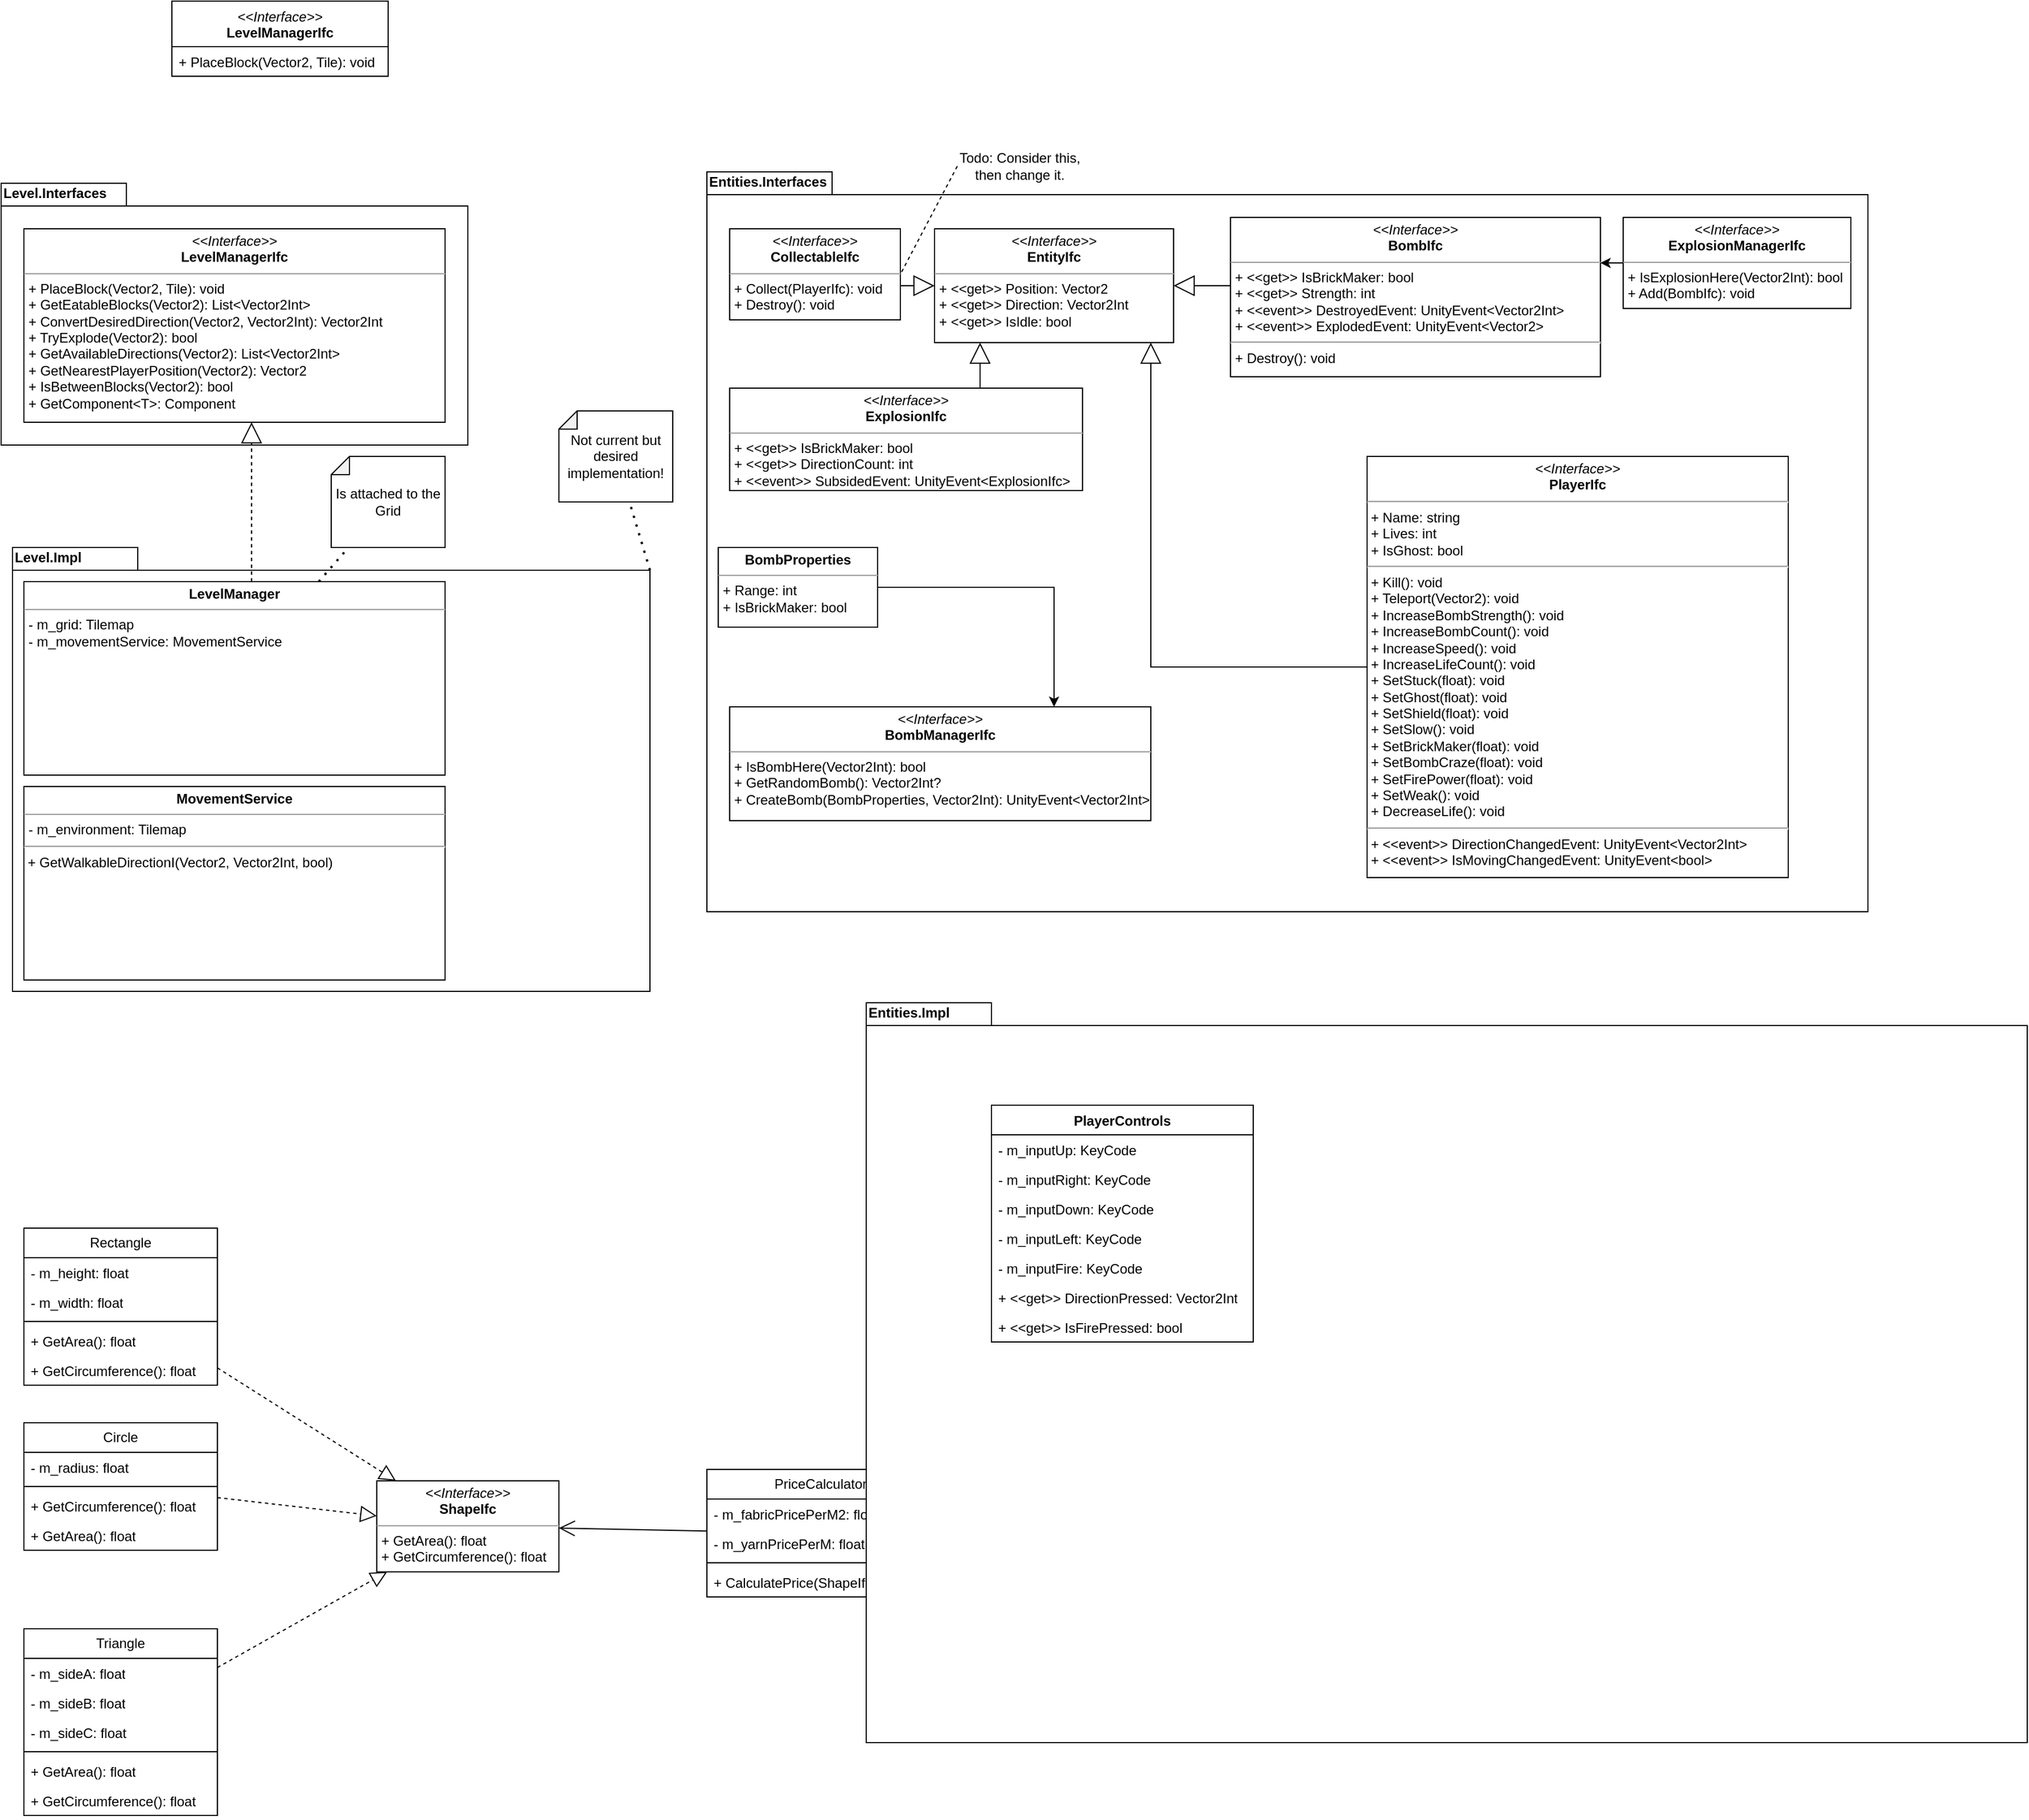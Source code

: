 <mxfile version="21.1.2" type="device">
  <diagram id="C5RBs43oDa-KdzZeNtuy" name="Page-1">
    <mxGraphModel dx="476" dy="1765" grid="1" gridSize="10" guides="1" tooltips="1" connect="1" arrows="1" fold="1" page="1" pageScale="1" pageWidth="827" pageHeight="1169" math="0" shadow="0">
      <root>
        <mxCell id="WIyWlLk6GJQsqaUBKTNV-0" />
        <mxCell id="WIyWlLk6GJQsqaUBKTNV-1" parent="WIyWlLk6GJQsqaUBKTNV-0" />
        <mxCell id="cA1Y9BzxEVQarNtxdHow-2" value="Level.Interfaces" style="shape=folder;fontStyle=1;spacingTop=-5;tabWidth=110;tabHeight=20;tabPosition=left;html=1;whiteSpace=wrap;verticalAlign=top;align=left;" parent="WIyWlLk6GJQsqaUBKTNV-1" vertex="1">
          <mxGeometry x="40" y="80" width="410" height="230" as="geometry" />
        </mxCell>
        <mxCell id="cA1Y9BzxEVQarNtxdHow-0" value="&lt;p style=&quot;margin:0px;margin-top:4px;text-align:center;&quot;&gt;&lt;i&gt;&amp;lt;&amp;lt;Interface&amp;gt;&amp;gt;&lt;/i&gt;&lt;br&gt;&lt;b&gt;LevelManagerIfc&lt;/b&gt;&lt;/p&gt;&lt;hr size=&quot;1&quot;&gt;&lt;p style=&quot;margin:0px;margin-left:4px;&quot;&gt;+ PlaceBlock(Vector2, Tile): void&lt;br&gt;+ GetEatableBlocks(Vector2): List&amp;lt;Vector2Int&amp;gt;&lt;/p&gt;&lt;p style=&quot;margin:0px;margin-left:4px;&quot;&gt;+ ConvertDesiredDirection(Vector2, Vector2Int): Vector2Int&lt;/p&gt;&lt;p style=&quot;margin:0px;margin-left:4px;&quot;&gt;+ TryExplode(Vector2): bool&lt;/p&gt;&lt;p style=&quot;margin:0px;margin-left:4px;&quot;&gt;+ GetAvailableDirections(Vector2): List&amp;lt;Vector2Int&amp;gt;&lt;/p&gt;&lt;p style=&quot;margin:0px;margin-left:4px;&quot;&gt;+&amp;nbsp;GetNearestPlayerPosition(Vector2): Vector2&lt;/p&gt;&lt;p style=&quot;margin:0px;margin-left:4px;&quot;&gt;+ IsBetweenBlocks(Vector2): bool&lt;/p&gt;&lt;p style=&quot;margin:0px;margin-left:4px;&quot;&gt;+ GetComponent&amp;lt;T&amp;gt;: Component&lt;/p&gt;" style="verticalAlign=top;align=left;overflow=fill;fontSize=12;fontFamily=Helvetica;html=1;whiteSpace=wrap;" parent="WIyWlLk6GJQsqaUBKTNV-1" vertex="1">
          <mxGeometry x="60" y="120" width="370" height="170" as="geometry" />
        </mxCell>
        <mxCell id="5lSnVlZQh-glfZSMvHcx-0" value="Entities.Interfaces" style="shape=folder;fontStyle=1;spacingTop=-5;tabWidth=110;tabHeight=20;tabPosition=left;html=1;whiteSpace=wrap;verticalAlign=top;align=left;" parent="WIyWlLk6GJQsqaUBKTNV-1" vertex="1">
          <mxGeometry x="660" y="70" width="1020" height="650" as="geometry" />
        </mxCell>
        <mxCell id="5lSnVlZQh-glfZSMvHcx-1" value="&lt;p style=&quot;margin:0px;margin-top:4px;text-align:center;&quot;&gt;&lt;i&gt;&amp;lt;&amp;lt;Interface&amp;gt;&amp;gt;&lt;/i&gt;&lt;br&gt;&lt;b&gt;EntityIfc&lt;/b&gt;&lt;/p&gt;&lt;hr size=&quot;1&quot;&gt;&lt;p style=&quot;margin:0px;margin-left:4px;&quot;&gt;+ &amp;lt;&amp;lt;get&amp;gt;&amp;gt; Position: Vector2&lt;/p&gt;&lt;p style=&quot;margin:0px;margin-left:4px;&quot;&gt;+ &amp;lt;&amp;lt;get&amp;gt;&amp;gt; Direction: Vector2Int&lt;/p&gt;&lt;p style=&quot;margin:0px;margin-left:4px;&quot;&gt;+ &amp;lt;&amp;lt;get&amp;gt;&amp;gt; IsIdle: bool&lt;/p&gt;" style="verticalAlign=top;align=left;overflow=fill;fontSize=12;fontFamily=Helvetica;html=1;whiteSpace=wrap;" parent="WIyWlLk6GJQsqaUBKTNV-1" vertex="1">
          <mxGeometry x="860" y="120" width="210" height="100" as="geometry" />
        </mxCell>
        <mxCell id="5lSnVlZQh-glfZSMvHcx-14" style="edgeStyle=orthogonalEdgeStyle;rounded=0;orthogonalLoop=1;jettySize=auto;html=1;endArrow=block;endFill=0;endSize=16;" parent="WIyWlLk6GJQsqaUBKTNV-1" source="5lSnVlZQh-glfZSMvHcx-2" target="5lSnVlZQh-glfZSMvHcx-1" edge="1">
          <mxGeometry relative="1" as="geometry">
            <Array as="points">
              <mxPoint x="1090" y="170" />
              <mxPoint x="1090" y="170" />
            </Array>
          </mxGeometry>
        </mxCell>
        <mxCell id="5lSnVlZQh-glfZSMvHcx-2" value="&lt;p style=&quot;margin:0px;margin-top:4px;text-align:center;&quot;&gt;&lt;i&gt;&amp;lt;&amp;lt;Interface&amp;gt;&amp;gt;&lt;/i&gt;&lt;br&gt;&lt;b&gt;BombIfc&lt;/b&gt;&lt;/p&gt;&lt;hr size=&quot;1&quot;&gt;&lt;p style=&quot;margin:0px;margin-left:4px;&quot;&gt;+ &amp;lt;&amp;lt;get&amp;gt;&amp;gt; IsBrickMaker: bool&lt;/p&gt;&lt;p style=&quot;margin:0px;margin-left:4px;&quot;&gt;+ &amp;lt;&amp;lt;get&amp;gt;&amp;gt; Strength: int&lt;/p&gt;&lt;p style=&quot;margin:0px;margin-left:4px;&quot;&gt;+ &amp;lt;&amp;lt;event&amp;gt;&amp;gt; DestroyedEvent: UnityEvent&amp;lt;Vector2Int&amp;gt;&lt;/p&gt;&lt;p style=&quot;margin:0px;margin-left:4px;&quot;&gt;+ &amp;lt;&amp;lt;event&amp;gt;&amp;gt; ExplodedEvent: UnityEvent&amp;lt;Vector2&amp;gt;&lt;/p&gt;&lt;hr&gt;&lt;p style=&quot;margin:0px;margin-left:4px;&quot;&gt;+ Destroy(): void&lt;/p&gt;" style="verticalAlign=top;align=left;overflow=fill;fontSize=12;fontFamily=Helvetica;html=1;whiteSpace=wrap;" parent="WIyWlLk6GJQsqaUBKTNV-1" vertex="1">
          <mxGeometry x="1120" y="110" width="325" height="140" as="geometry" />
        </mxCell>
        <mxCell id="5lSnVlZQh-glfZSMvHcx-5" value="&lt;p style=&quot;margin:0px;margin-top:4px;text-align:center;&quot;&gt;&lt;i&gt;&amp;lt;&amp;lt;Interface&amp;gt;&amp;gt;&lt;/i&gt;&lt;br&gt;&lt;b&gt;BombManagerIfc&lt;/b&gt;&lt;/p&gt;&lt;hr size=&quot;1&quot;&gt;&lt;p style=&quot;margin:0px;margin-left:4px;&quot;&gt;+ IsBombHere(Vector2Int): bool&lt;br&gt;&lt;/p&gt;&lt;p style=&quot;margin:0px;margin-left:4px;&quot;&gt;+ GetRandomBomb(): Vector2Int?&lt;/p&gt;&lt;p style=&quot;margin:0px;margin-left:4px;&quot;&gt;+ CreateBomb(BombProperties, Vector2Int): UnityEvent&amp;lt;Vector2Int&amp;gt;&lt;/p&gt;" style="verticalAlign=top;align=left;overflow=fill;fontSize=12;fontFamily=Helvetica;html=1;whiteSpace=wrap;" parent="WIyWlLk6GJQsqaUBKTNV-1" vertex="1">
          <mxGeometry x="680" y="540" width="370" height="100" as="geometry" />
        </mxCell>
        <mxCell id="5lSnVlZQh-glfZSMvHcx-7" style="edgeStyle=orthogonalEdgeStyle;rounded=0;orthogonalLoop=1;jettySize=auto;html=1;" parent="WIyWlLk6GJQsqaUBKTNV-1" source="5lSnVlZQh-glfZSMvHcx-6" target="5lSnVlZQh-glfZSMvHcx-5" edge="1">
          <mxGeometry relative="1" as="geometry">
            <Array as="points">
              <mxPoint x="965" y="490" />
              <mxPoint x="965" y="490" />
            </Array>
          </mxGeometry>
        </mxCell>
        <mxCell id="5lSnVlZQh-glfZSMvHcx-6" value="&lt;p style=&quot;margin:0px;margin-top:4px;text-align:center;&quot;&gt;&lt;b&gt;BombProperties&lt;/b&gt;&lt;/p&gt;&lt;hr size=&quot;1&quot;&gt;&lt;p style=&quot;margin:0px;margin-left:4px;&quot;&gt;+ Range: int&lt;br&gt;&lt;/p&gt;&lt;p style=&quot;margin:0px;margin-left:4px;&quot;&gt;+ IsBrickMaker: bool&lt;/p&gt;" style="verticalAlign=top;align=left;overflow=fill;fontSize=12;fontFamily=Helvetica;html=1;whiteSpace=wrap;" parent="WIyWlLk6GJQsqaUBKTNV-1" vertex="1">
          <mxGeometry x="670" y="400" width="140" height="70" as="geometry" />
        </mxCell>
        <mxCell id="5lSnVlZQh-glfZSMvHcx-9" style="edgeStyle=orthogonalEdgeStyle;rounded=0;orthogonalLoop=1;jettySize=auto;html=1;endArrow=block;endFill=0;endSize=16;" parent="WIyWlLk6GJQsqaUBKTNV-1" source="5lSnVlZQh-glfZSMvHcx-8" target="5lSnVlZQh-glfZSMvHcx-1" edge="1">
          <mxGeometry relative="1" as="geometry">
            <Array as="points">
              <mxPoint x="840" y="170" />
              <mxPoint x="840" y="170" />
            </Array>
          </mxGeometry>
        </mxCell>
        <mxCell id="5lSnVlZQh-glfZSMvHcx-8" value="&lt;p style=&quot;margin:0px;margin-top:4px;text-align:center;&quot;&gt;&lt;i&gt;&amp;lt;&amp;lt;Interface&amp;gt;&amp;gt;&lt;/i&gt;&lt;br&gt;&lt;b&gt;CollectableIfc&lt;/b&gt;&lt;/p&gt;&lt;hr size=&quot;1&quot;&gt;&lt;p style=&quot;margin:0px;margin-left:4px;&quot;&gt;+ Collect(PlayerIfc): void&lt;/p&gt;&lt;p style=&quot;margin:0px;margin-left:4px;&quot;&gt;&lt;span style=&quot;background-color: initial;&quot;&gt;+ Destroy(): void&lt;/span&gt;&lt;/p&gt;" style="verticalAlign=top;align=left;overflow=fill;fontSize=12;fontFamily=Helvetica;html=1;whiteSpace=wrap;" parent="WIyWlLk6GJQsqaUBKTNV-1" vertex="1">
          <mxGeometry x="680" y="120" width="150" height="80" as="geometry" />
        </mxCell>
        <mxCell id="5lSnVlZQh-glfZSMvHcx-11" style="rounded=0;orthogonalLoop=1;jettySize=auto;html=1;exitX=0;exitY=0.5;exitDx=0;exitDy=0;dashed=1;endArrow=none;endFill=0;entryX=1;entryY=0.5;entryDx=0;entryDy=0;" parent="WIyWlLk6GJQsqaUBKTNV-1" source="5lSnVlZQh-glfZSMvHcx-10" target="5lSnVlZQh-glfZSMvHcx-8" edge="1">
          <mxGeometry relative="1" as="geometry">
            <mxPoint x="920" y="255" as="targetPoint" />
          </mxGeometry>
        </mxCell>
        <mxCell id="5lSnVlZQh-glfZSMvHcx-10" value="Todo: Consider this, then change it." style="text;html=1;strokeColor=none;fillColor=none;align=center;verticalAlign=middle;whiteSpace=wrap;rounded=0;" parent="WIyWlLk6GJQsqaUBKTNV-1" vertex="1">
          <mxGeometry x="880" y="50" width="110" height="30" as="geometry" />
        </mxCell>
        <mxCell id="5lSnVlZQh-glfZSMvHcx-13" style="edgeStyle=orthogonalEdgeStyle;rounded=0;orthogonalLoop=1;jettySize=auto;html=1;endArrow=block;endFill=0;jumpSize=16;endSize=16;" parent="WIyWlLk6GJQsqaUBKTNV-1" source="5lSnVlZQh-glfZSMvHcx-12" target="5lSnVlZQh-glfZSMvHcx-1" edge="1">
          <mxGeometry relative="1" as="geometry">
            <Array as="points">
              <mxPoint x="900" y="240" />
              <mxPoint x="900" y="240" />
            </Array>
          </mxGeometry>
        </mxCell>
        <mxCell id="5lSnVlZQh-glfZSMvHcx-12" value="&lt;p style=&quot;margin:0px;margin-top:4px;text-align:center;&quot;&gt;&lt;i&gt;&amp;lt;&amp;lt;Interface&amp;gt;&amp;gt;&lt;/i&gt;&lt;br&gt;&lt;b&gt;ExplosionIfc&lt;/b&gt;&lt;/p&gt;&lt;hr size=&quot;1&quot;&gt;&lt;p style=&quot;margin:0px;margin-left:4px;&quot;&gt;+ &amp;lt;&amp;lt;get&amp;gt;&amp;gt; IsBrickMaker: bool&lt;/p&gt;&lt;p style=&quot;margin:0px;margin-left:4px;&quot;&gt;&lt;span style=&quot;background-color: initial;&quot;&gt;+ &amp;lt;&amp;lt;get&amp;gt;&amp;gt; DirectionCount: int&lt;/span&gt;&lt;/p&gt;&lt;p style=&quot;margin:0px;margin-left:4px;&quot;&gt;&lt;span style=&quot;background-color: initial;&quot;&gt;+ &amp;lt;&amp;lt;event&amp;gt;&amp;gt; SubsidedEvent: UnityEvent&amp;lt;ExplosionIfc&amp;gt;&lt;/span&gt;&lt;/p&gt;" style="verticalAlign=top;align=left;overflow=fill;fontSize=12;fontFamily=Helvetica;html=1;whiteSpace=wrap;" parent="WIyWlLk6GJQsqaUBKTNV-1" vertex="1">
          <mxGeometry x="680" y="260" width="310" height="90" as="geometry" />
        </mxCell>
        <mxCell id="5lSnVlZQh-glfZSMvHcx-16" style="edgeStyle=orthogonalEdgeStyle;rounded=0;orthogonalLoop=1;jettySize=auto;html=1;" parent="WIyWlLk6GJQsqaUBKTNV-1" source="5lSnVlZQh-glfZSMvHcx-15" target="5lSnVlZQh-glfZSMvHcx-2" edge="1">
          <mxGeometry relative="1" as="geometry">
            <Array as="points">
              <mxPoint x="1430" y="150" />
              <mxPoint x="1430" y="150" />
            </Array>
          </mxGeometry>
        </mxCell>
        <mxCell id="5lSnVlZQh-glfZSMvHcx-15" value="&lt;p style=&quot;margin:0px;margin-top:4px;text-align:center;&quot;&gt;&lt;i&gt;&amp;lt;&amp;lt;Interface&amp;gt;&amp;gt;&lt;/i&gt;&lt;br&gt;&lt;b&gt;ExplosionManagerIfc&lt;/b&gt;&lt;/p&gt;&lt;hr size=&quot;1&quot;&gt;&lt;p style=&quot;margin:0px;margin-left:4px;&quot;&gt;+ IsExplosionHere(Vector2Int): bool&lt;br&gt;&lt;/p&gt;&lt;p style=&quot;margin:0px;margin-left:4px;&quot;&gt;+ Add(BombIfc): void&lt;/p&gt;" style="verticalAlign=top;align=left;overflow=fill;fontSize=12;fontFamily=Helvetica;html=1;whiteSpace=wrap;" parent="WIyWlLk6GJQsqaUBKTNV-1" vertex="1">
          <mxGeometry x="1465" y="110" width="200" height="80" as="geometry" />
        </mxCell>
        <mxCell id="5lSnVlZQh-glfZSMvHcx-21" style="edgeStyle=orthogonalEdgeStyle;rounded=0;orthogonalLoop=1;jettySize=auto;html=1;endArrow=block;endFill=0;endSize=16;" parent="WIyWlLk6GJQsqaUBKTNV-1" source="5lSnVlZQh-glfZSMvHcx-17" target="5lSnVlZQh-glfZSMvHcx-1" edge="1">
          <mxGeometry relative="1" as="geometry">
            <Array as="points">
              <mxPoint x="1050" y="505" />
            </Array>
          </mxGeometry>
        </mxCell>
        <mxCell id="5lSnVlZQh-glfZSMvHcx-17" value="&lt;p style=&quot;margin:0px;margin-top:4px;text-align:center;&quot;&gt;&lt;i&gt;&amp;lt;&amp;lt;Interface&amp;gt;&amp;gt;&lt;/i&gt;&lt;br&gt;&lt;b&gt;PlayerIfc&lt;/b&gt;&lt;/p&gt;&lt;hr&gt;&amp;nbsp;+ Name: string&lt;br&gt;&amp;nbsp;+ Lives: int&lt;br&gt;&amp;nbsp;+ IsGhost: bool&lt;br&gt;&lt;hr&gt;&amp;nbsp;+ Kill(): void&lt;br&gt;&amp;nbsp;+ Teleport(Vector2): void&lt;br&gt;&amp;nbsp;+ IncreaseBombStrength(): void&lt;br&gt;&amp;nbsp;+ IncreaseBombCount(): void&lt;br&gt;&amp;nbsp;+ IncreaseSpeed(): void&lt;br&gt;&amp;nbsp;+ IncreaseLifeCount(): void&lt;br&gt;&amp;nbsp;+ SetStuck(float): void&lt;br&gt;&amp;nbsp;+ SetGhost(float): void&lt;br&gt;&amp;nbsp;+ SetShield(float): void&lt;br&gt;&amp;nbsp;+ SetSlow(): void&lt;br&gt;&amp;nbsp;+ SetBrickMaker(float): void&lt;br&gt;&amp;nbsp;+ SetBombCraze(float): void&lt;br&gt;&amp;nbsp;+ SetFirePower(float): void&lt;br&gt;&amp;nbsp;+ SetWeak(): void&lt;br&gt;&amp;nbsp;+ DecreaseLife(): void&lt;br&gt;&lt;hr&gt;&amp;nbsp;+ &amp;lt;&amp;lt;event&amp;gt;&amp;gt; DirectionChangedEvent: UnityEvent&amp;lt;Vector2Int&amp;gt;&lt;br&gt;&amp;nbsp;+ &amp;lt;&amp;lt;event&amp;gt;&amp;gt; IsMovingChangedEvent: UnityEvent&amp;lt;bool&amp;gt;" style="verticalAlign=top;align=left;overflow=fill;fontSize=12;fontFamily=Helvetica;html=1;whiteSpace=wrap;" parent="WIyWlLk6GJQsqaUBKTNV-1" vertex="1">
          <mxGeometry x="1240" y="320" width="370" height="370" as="geometry" />
        </mxCell>
        <mxCell id="5lSnVlZQh-glfZSMvHcx-22" value="Level.Impl" style="shape=folder;fontStyle=1;spacingTop=-5;tabWidth=110;tabHeight=20;tabPosition=left;html=1;whiteSpace=wrap;verticalAlign=top;align=left;" parent="WIyWlLk6GJQsqaUBKTNV-1" vertex="1">
          <mxGeometry x="50" y="400" width="560" height="390" as="geometry" />
        </mxCell>
        <mxCell id="5lSnVlZQh-glfZSMvHcx-23" value="&lt;p style=&quot;margin:0px;margin-top:4px;text-align:center;&quot;&gt;&lt;b&gt;LevelManager&lt;/b&gt;&lt;/p&gt;&lt;hr size=&quot;1&quot;&gt;&lt;p style=&quot;margin:0px;margin-left:4px;&quot;&gt;- m_grid: Tilemap&lt;/p&gt;&lt;p style=&quot;margin:0px;margin-left:4px;&quot;&gt;- m_movementService: MovementService&lt;/p&gt;" style="verticalAlign=top;align=left;overflow=fill;fontSize=12;fontFamily=Helvetica;html=1;whiteSpace=wrap;" parent="WIyWlLk6GJQsqaUBKTNV-1" vertex="1">
          <mxGeometry x="60" y="430" width="370" height="170" as="geometry" />
        </mxCell>
        <mxCell id="5lSnVlZQh-glfZSMvHcx-25" value="Not current but desired implementation!" style="shape=note;whiteSpace=wrap;html=1;backgroundOutline=1;darkOpacity=0.05;size=16;direction=north;" parent="WIyWlLk6GJQsqaUBKTNV-1" vertex="1">
          <mxGeometry x="530" y="280" width="100" height="80" as="geometry" />
        </mxCell>
        <mxCell id="5lSnVlZQh-glfZSMvHcx-26" value="Is attached to the Grid" style="shape=note;whiteSpace=wrap;html=1;backgroundOutline=1;darkOpacity=0.05;size=16;direction=north;" parent="WIyWlLk6GJQsqaUBKTNV-1" vertex="1">
          <mxGeometry x="330" y="320" width="100" height="80" as="geometry" />
        </mxCell>
        <mxCell id="5lSnVlZQh-glfZSMvHcx-27" value="" style="endArrow=none;dashed=1;html=1;dashPattern=1 3;strokeWidth=2;rounded=0;" parent="WIyWlLk6GJQsqaUBKTNV-1" source="5lSnVlZQh-glfZSMvHcx-23" target="5lSnVlZQh-glfZSMvHcx-26" edge="1">
          <mxGeometry width="50" height="50" relative="1" as="geometry">
            <mxPoint x="200" y="400" as="sourcePoint" />
            <mxPoint x="250" y="350" as="targetPoint" />
          </mxGeometry>
        </mxCell>
        <mxCell id="5lSnVlZQh-glfZSMvHcx-28" value="" style="endArrow=none;dashed=1;html=1;dashPattern=1 3;strokeWidth=2;rounded=0;exitX=0;exitY=0;exitDx=560;exitDy=20;exitPerimeter=0;" parent="WIyWlLk6GJQsqaUBKTNV-1" source="5lSnVlZQh-glfZSMvHcx-22" target="5lSnVlZQh-glfZSMvHcx-25" edge="1">
          <mxGeometry width="50" height="50" relative="1" as="geometry">
            <mxPoint x="240" y="420" as="sourcePoint" />
            <mxPoint x="290" y="370" as="targetPoint" />
          </mxGeometry>
        </mxCell>
        <mxCell id="5lSnVlZQh-glfZSMvHcx-29" value="&lt;p style=&quot;margin:0px;margin-top:4px;text-align:center;&quot;&gt;&lt;b&gt;MovementService&lt;/b&gt;&lt;/p&gt;&lt;hr size=&quot;1&quot;&gt;&lt;p style=&quot;margin:0px;margin-left:4px;&quot;&gt;- m_environment: Tilemap&lt;/p&gt;&lt;hr&gt;&amp;nbsp;+ GetWalkableDirectionI(Vector2, Vector2Int, bool)" style="verticalAlign=top;align=left;overflow=fill;fontSize=12;fontFamily=Helvetica;html=1;whiteSpace=wrap;" parent="WIyWlLk6GJQsqaUBKTNV-1" vertex="1">
          <mxGeometry x="60" y="610" width="370" height="170" as="geometry" />
        </mxCell>
        <mxCell id="5lSnVlZQh-glfZSMvHcx-30" style="edgeStyle=orthogonalEdgeStyle;rounded=0;orthogonalLoop=1;jettySize=auto;html=1;endArrow=block;endFill=0;jumpSize=16;endSize=16;dashed=1;" parent="WIyWlLk6GJQsqaUBKTNV-1" source="5lSnVlZQh-glfZSMvHcx-23" target="cA1Y9BzxEVQarNtxdHow-0" edge="1">
          <mxGeometry relative="1" as="geometry">
            <mxPoint x="910" y="270" as="sourcePoint" />
            <mxPoint x="910" y="230" as="targetPoint" />
            <Array as="points">
              <mxPoint x="260" y="370" />
              <mxPoint x="260" y="370" />
            </Array>
          </mxGeometry>
        </mxCell>
        <mxCell id="5lSnVlZQh-glfZSMvHcx-32" value="Rectangle" style="swimlane;fontStyle=0;childLayout=stackLayout;horizontal=1;startSize=26;fillColor=none;horizontalStack=0;resizeParent=1;resizeParentMax=0;resizeLast=0;collapsible=1;marginBottom=0;whiteSpace=wrap;html=1;" parent="WIyWlLk6GJQsqaUBKTNV-1" vertex="1">
          <mxGeometry x="60" y="998" width="170" height="138" as="geometry" />
        </mxCell>
        <mxCell id="5lSnVlZQh-glfZSMvHcx-33" value="- m_height: float" style="text;strokeColor=none;fillColor=none;align=left;verticalAlign=top;spacingLeft=4;spacingRight=4;overflow=hidden;rotatable=0;points=[[0,0.5],[1,0.5]];portConstraint=eastwest;whiteSpace=wrap;html=1;" parent="5lSnVlZQh-glfZSMvHcx-32" vertex="1">
          <mxGeometry y="26" width="170" height="26" as="geometry" />
        </mxCell>
        <mxCell id="5lSnVlZQh-glfZSMvHcx-34" value="- m_width: float" style="text;strokeColor=none;fillColor=none;align=left;verticalAlign=top;spacingLeft=4;spacingRight=4;overflow=hidden;rotatable=0;points=[[0,0.5],[1,0.5]];portConstraint=eastwest;whiteSpace=wrap;html=1;" parent="5lSnVlZQh-glfZSMvHcx-32" vertex="1">
          <mxGeometry y="52" width="170" height="26" as="geometry" />
        </mxCell>
        <mxCell id="5lSnVlZQh-glfZSMvHcx-54" value="" style="line;strokeWidth=1;fillColor=none;align=left;verticalAlign=middle;spacingTop=-1;spacingLeft=3;spacingRight=3;rotatable=0;labelPosition=right;points=[];portConstraint=eastwest;strokeColor=inherit;" parent="5lSnVlZQh-glfZSMvHcx-32" vertex="1">
          <mxGeometry y="78" width="170" height="8" as="geometry" />
        </mxCell>
        <mxCell id="5lSnVlZQh-glfZSMvHcx-35" value="+ GetArea(): float" style="text;strokeColor=none;fillColor=none;align=left;verticalAlign=top;spacingLeft=4;spacingRight=4;overflow=hidden;rotatable=0;points=[[0,0.5],[1,0.5]];portConstraint=eastwest;whiteSpace=wrap;html=1;" parent="5lSnVlZQh-glfZSMvHcx-32" vertex="1">
          <mxGeometry y="86" width="170" height="26" as="geometry" />
        </mxCell>
        <mxCell id="5lSnVlZQh-glfZSMvHcx-55" value="+ GetCircumference(): float" style="text;strokeColor=none;fillColor=none;align=left;verticalAlign=top;spacingLeft=4;spacingRight=4;overflow=hidden;rotatable=0;points=[[0,0.5],[1,0.5]];portConstraint=eastwest;whiteSpace=wrap;html=1;" parent="5lSnVlZQh-glfZSMvHcx-32" vertex="1">
          <mxGeometry y="112" width="170" height="26" as="geometry" />
        </mxCell>
        <mxCell id="5lSnVlZQh-glfZSMvHcx-36" value="Triangle" style="swimlane;fontStyle=0;childLayout=stackLayout;horizontal=1;startSize=26;fillColor=none;horizontalStack=0;resizeParent=1;resizeParentMax=0;resizeLast=0;collapsible=1;marginBottom=0;whiteSpace=wrap;html=1;" parent="WIyWlLk6GJQsqaUBKTNV-1" vertex="1">
          <mxGeometry x="60" y="1350" width="170" height="164" as="geometry" />
        </mxCell>
        <mxCell id="5lSnVlZQh-glfZSMvHcx-37" value="- m_sideA: float" style="text;strokeColor=none;fillColor=none;align=left;verticalAlign=top;spacingLeft=4;spacingRight=4;overflow=hidden;rotatable=0;points=[[0,0.5],[1,0.5]];portConstraint=eastwest;whiteSpace=wrap;html=1;" parent="5lSnVlZQh-glfZSMvHcx-36" vertex="1">
          <mxGeometry y="26" width="170" height="26" as="geometry" />
        </mxCell>
        <mxCell id="5lSnVlZQh-glfZSMvHcx-62" value="- m_sideB: float" style="text;strokeColor=none;fillColor=none;align=left;verticalAlign=top;spacingLeft=4;spacingRight=4;overflow=hidden;rotatable=0;points=[[0,0.5],[1,0.5]];portConstraint=eastwest;whiteSpace=wrap;html=1;" parent="5lSnVlZQh-glfZSMvHcx-36" vertex="1">
          <mxGeometry y="52" width="170" height="26" as="geometry" />
        </mxCell>
        <mxCell id="5lSnVlZQh-glfZSMvHcx-63" value="- m_sideC: float" style="text;strokeColor=none;fillColor=none;align=left;verticalAlign=top;spacingLeft=4;spacingRight=4;overflow=hidden;rotatable=0;points=[[0,0.5],[1,0.5]];portConstraint=eastwest;whiteSpace=wrap;html=1;" parent="5lSnVlZQh-glfZSMvHcx-36" vertex="1">
          <mxGeometry y="78" width="170" height="26" as="geometry" />
        </mxCell>
        <mxCell id="5lSnVlZQh-glfZSMvHcx-59" value="" style="line;strokeWidth=1;fillColor=none;align=left;verticalAlign=middle;spacingTop=-1;spacingLeft=3;spacingRight=3;rotatable=0;labelPosition=right;points=[];portConstraint=eastwest;strokeColor=inherit;" parent="5lSnVlZQh-glfZSMvHcx-36" vertex="1">
          <mxGeometry y="104" width="170" height="8" as="geometry" />
        </mxCell>
        <mxCell id="5lSnVlZQh-glfZSMvHcx-61" value="+ GetArea(): float" style="text;strokeColor=none;fillColor=none;align=left;verticalAlign=top;spacingLeft=4;spacingRight=4;overflow=hidden;rotatable=0;points=[[0,0.5],[1,0.5]];portConstraint=eastwest;whiteSpace=wrap;html=1;" parent="5lSnVlZQh-glfZSMvHcx-36" vertex="1">
          <mxGeometry y="112" width="170" height="26" as="geometry" />
        </mxCell>
        <mxCell id="5lSnVlZQh-glfZSMvHcx-60" value="+ GetCircumference(): float" style="text;strokeColor=none;fillColor=none;align=left;verticalAlign=top;spacingLeft=4;spacingRight=4;overflow=hidden;rotatable=0;points=[[0,0.5],[1,0.5]];portConstraint=eastwest;whiteSpace=wrap;html=1;" parent="5lSnVlZQh-glfZSMvHcx-36" vertex="1">
          <mxGeometry y="138" width="170" height="26" as="geometry" />
        </mxCell>
        <mxCell id="5lSnVlZQh-glfZSMvHcx-40" value="Circle" style="swimlane;fontStyle=0;childLayout=stackLayout;horizontal=1;startSize=26;fillColor=none;horizontalStack=0;resizeParent=1;resizeParentMax=0;resizeLast=0;collapsible=1;marginBottom=0;whiteSpace=wrap;html=1;" parent="WIyWlLk6GJQsqaUBKTNV-1" vertex="1">
          <mxGeometry x="60" y="1169" width="170" height="112" as="geometry" />
        </mxCell>
        <mxCell id="5lSnVlZQh-glfZSMvHcx-41" value="- m_radius: float" style="text;strokeColor=none;fillColor=none;align=left;verticalAlign=top;spacingLeft=4;spacingRight=4;overflow=hidden;rotatable=0;points=[[0,0.5],[1,0.5]];portConstraint=eastwest;whiteSpace=wrap;html=1;" parent="5lSnVlZQh-glfZSMvHcx-40" vertex="1">
          <mxGeometry y="26" width="170" height="26" as="geometry" />
        </mxCell>
        <mxCell id="5lSnVlZQh-glfZSMvHcx-58" value="" style="line;strokeWidth=1;fillColor=none;align=left;verticalAlign=middle;spacingTop=-1;spacingLeft=3;spacingRight=3;rotatable=0;labelPosition=right;points=[];portConstraint=eastwest;strokeColor=inherit;" parent="5lSnVlZQh-glfZSMvHcx-40" vertex="1">
          <mxGeometry y="52" width="170" height="8" as="geometry" />
        </mxCell>
        <mxCell id="5lSnVlZQh-glfZSMvHcx-57" value="+ GetCircumference(): float" style="text;strokeColor=none;fillColor=none;align=left;verticalAlign=top;spacingLeft=4;spacingRight=4;overflow=hidden;rotatable=0;points=[[0,0.5],[1,0.5]];portConstraint=eastwest;whiteSpace=wrap;html=1;" parent="5lSnVlZQh-glfZSMvHcx-40" vertex="1">
          <mxGeometry y="60" width="170" height="26" as="geometry" />
        </mxCell>
        <mxCell id="5lSnVlZQh-glfZSMvHcx-56" value="+ GetArea(): float" style="text;strokeColor=none;fillColor=none;align=left;verticalAlign=top;spacingLeft=4;spacingRight=4;overflow=hidden;rotatable=0;points=[[0,0.5],[1,0.5]];portConstraint=eastwest;whiteSpace=wrap;html=1;" parent="5lSnVlZQh-glfZSMvHcx-40" vertex="1">
          <mxGeometry y="86" width="170" height="26" as="geometry" />
        </mxCell>
        <mxCell id="5lSnVlZQh-glfZSMvHcx-44" value="PriceCalculator" style="swimlane;fontStyle=0;childLayout=stackLayout;horizontal=1;startSize=26;fillColor=none;horizontalStack=0;resizeParent=1;resizeParentMax=0;resizeLast=0;collapsible=1;marginBottom=0;whiteSpace=wrap;html=1;" parent="WIyWlLk6GJQsqaUBKTNV-1" vertex="1">
          <mxGeometry x="660" y="1210" width="200" height="112" as="geometry" />
        </mxCell>
        <mxCell id="5lSnVlZQh-glfZSMvHcx-45" value="- m_fabricPricePerM2: float" style="text;strokeColor=none;fillColor=none;align=left;verticalAlign=top;spacingLeft=4;spacingRight=4;overflow=hidden;rotatable=0;points=[[0,0.5],[1,0.5]];portConstraint=eastwest;whiteSpace=wrap;html=1;" parent="5lSnVlZQh-glfZSMvHcx-44" vertex="1">
          <mxGeometry y="26" width="200" height="26" as="geometry" />
        </mxCell>
        <mxCell id="5lSnVlZQh-glfZSMvHcx-46" value="- m_yarnPricePerM: float" style="text;strokeColor=none;fillColor=none;align=left;verticalAlign=top;spacingLeft=4;spacingRight=4;overflow=hidden;rotatable=0;points=[[0,0.5],[1,0.5]];portConstraint=eastwest;whiteSpace=wrap;html=1;" parent="5lSnVlZQh-glfZSMvHcx-44" vertex="1">
          <mxGeometry y="52" width="200" height="26" as="geometry" />
        </mxCell>
        <mxCell id="5lSnVlZQh-glfZSMvHcx-53" value="" style="line;strokeWidth=1;fillColor=none;align=left;verticalAlign=middle;spacingTop=-1;spacingLeft=3;spacingRight=3;rotatable=0;labelPosition=right;points=[];portConstraint=eastwest;strokeColor=inherit;" parent="5lSnVlZQh-glfZSMvHcx-44" vertex="1">
          <mxGeometry y="78" width="200" height="8" as="geometry" />
        </mxCell>
        <mxCell id="5lSnVlZQh-glfZSMvHcx-47" value="+ CalculatePrice(ShapeIfc): float" style="text;strokeColor=none;fillColor=none;align=left;verticalAlign=top;spacingLeft=4;spacingRight=4;overflow=hidden;rotatable=0;points=[[0,0.5],[1,0.5]];portConstraint=eastwest;whiteSpace=wrap;html=1;" parent="5lSnVlZQh-glfZSMvHcx-44" vertex="1">
          <mxGeometry y="86" width="200" height="26" as="geometry" />
        </mxCell>
        <mxCell id="5lSnVlZQh-glfZSMvHcx-48" value="&lt;p style=&quot;margin:0px;margin-top:4px;text-align:center;&quot;&gt;&lt;i&gt;&amp;lt;&amp;lt;Interface&amp;gt;&amp;gt;&lt;/i&gt;&lt;br&gt;&lt;b&gt;ShapeIfc&lt;/b&gt;&lt;/p&gt;&lt;hr size=&quot;1&quot;&gt;&lt;p style=&quot;margin:0px;margin-left:4px;&quot;&gt;+ GetArea(): float&lt;/p&gt;&lt;p style=&quot;margin:0px;margin-left:4px;&quot;&gt;+ GetCircumference(): float&lt;/p&gt;" style="verticalAlign=top;align=left;overflow=fill;fontSize=12;fontFamily=Helvetica;html=1;whiteSpace=wrap;" parent="WIyWlLk6GJQsqaUBKTNV-1" vertex="1">
          <mxGeometry x="370" y="1220" width="160" height="80" as="geometry" />
        </mxCell>
        <mxCell id="5lSnVlZQh-glfZSMvHcx-66" value="" style="endArrow=block;dashed=1;endFill=0;endSize=12;html=1;rounded=0;" parent="WIyWlLk6GJQsqaUBKTNV-1" source="5lSnVlZQh-glfZSMvHcx-32" target="5lSnVlZQh-glfZSMvHcx-48" edge="1">
          <mxGeometry width="160" relative="1" as="geometry">
            <mxPoint x="290" y="1090" as="sourcePoint" />
            <mxPoint x="450" y="1090" as="targetPoint" />
          </mxGeometry>
        </mxCell>
        <mxCell id="5lSnVlZQh-glfZSMvHcx-67" value="" style="endArrow=block;dashed=1;endFill=0;endSize=12;html=1;rounded=0;" parent="WIyWlLk6GJQsqaUBKTNV-1" source="5lSnVlZQh-glfZSMvHcx-40" target="5lSnVlZQh-glfZSMvHcx-48" edge="1">
          <mxGeometry width="160" relative="1" as="geometry">
            <mxPoint x="240" y="1131" as="sourcePoint" />
            <mxPoint x="380" y="1240" as="targetPoint" />
          </mxGeometry>
        </mxCell>
        <mxCell id="5lSnVlZQh-glfZSMvHcx-68" value="" style="endArrow=block;dashed=1;endFill=0;endSize=12;html=1;rounded=0;" parent="WIyWlLk6GJQsqaUBKTNV-1" source="5lSnVlZQh-glfZSMvHcx-36" target="5lSnVlZQh-glfZSMvHcx-48" edge="1">
          <mxGeometry width="160" relative="1" as="geometry">
            <mxPoint x="240" y="1245" as="sourcePoint" />
            <mxPoint x="380" y="1261" as="targetPoint" />
          </mxGeometry>
        </mxCell>
        <mxCell id="5lSnVlZQh-glfZSMvHcx-69" value="" style="endArrow=open;endFill=1;endSize=12;html=1;rounded=0;" parent="WIyWlLk6GJQsqaUBKTNV-1" source="5lSnVlZQh-glfZSMvHcx-44" target="5lSnVlZQh-glfZSMvHcx-48" edge="1">
          <mxGeometry width="160" relative="1" as="geometry">
            <mxPoint x="440" y="1530" as="sourcePoint" />
            <mxPoint x="600" y="1530" as="targetPoint" />
          </mxGeometry>
        </mxCell>
        <mxCell id="5lSnVlZQh-glfZSMvHcx-70" value="Entities.Impl" style="shape=folder;fontStyle=1;spacingTop=-5;tabWidth=110;tabHeight=20;tabPosition=left;html=1;whiteSpace=wrap;verticalAlign=top;align=left;" parent="WIyWlLk6GJQsqaUBKTNV-1" vertex="1">
          <mxGeometry x="800" y="800" width="1020" height="650" as="geometry" />
        </mxCell>
        <mxCell id="O7GOqdSj9H_mo_2N0gBg-0" value="PlayerControls" style="swimlane;fontStyle=1;align=center;verticalAlign=top;childLayout=stackLayout;horizontal=1;startSize=26;horizontalStack=0;resizeParent=1;resizeParentMax=0;resizeLast=0;collapsible=1;marginBottom=0;whiteSpace=wrap;html=1;" parent="WIyWlLk6GJQsqaUBKTNV-1" vertex="1">
          <mxGeometry x="910" y="890" width="230" height="208" as="geometry" />
        </mxCell>
        <mxCell id="O7GOqdSj9H_mo_2N0gBg-1" value="- m_inputUp: KeyCode" style="text;strokeColor=none;fillColor=none;align=left;verticalAlign=top;spacingLeft=4;spacingRight=4;overflow=hidden;rotatable=0;points=[[0,0.5],[1,0.5]];portConstraint=eastwest;whiteSpace=wrap;html=1;" parent="O7GOqdSj9H_mo_2N0gBg-0" vertex="1">
          <mxGeometry y="26" width="230" height="26" as="geometry" />
        </mxCell>
        <mxCell id="O7GOqdSj9H_mo_2N0gBg-5" value="- m_inputRight: KeyCode" style="text;strokeColor=none;fillColor=none;align=left;verticalAlign=top;spacingLeft=4;spacingRight=4;overflow=hidden;rotatable=0;points=[[0,0.5],[1,0.5]];portConstraint=eastwest;whiteSpace=wrap;html=1;" parent="O7GOqdSj9H_mo_2N0gBg-0" vertex="1">
          <mxGeometry y="52" width="230" height="26" as="geometry" />
        </mxCell>
        <mxCell id="O7GOqdSj9H_mo_2N0gBg-4" value="- m_inputDown: KeyCode" style="text;strokeColor=none;fillColor=none;align=left;verticalAlign=top;spacingLeft=4;spacingRight=4;overflow=hidden;rotatable=0;points=[[0,0.5],[1,0.5]];portConstraint=eastwest;whiteSpace=wrap;html=1;" parent="O7GOqdSj9H_mo_2N0gBg-0" vertex="1">
          <mxGeometry y="78" width="230" height="26" as="geometry" />
        </mxCell>
        <mxCell id="O7GOqdSj9H_mo_2N0gBg-6" value="- m_inputLeft: KeyCode" style="text;strokeColor=none;fillColor=none;align=left;verticalAlign=top;spacingLeft=4;spacingRight=4;overflow=hidden;rotatable=0;points=[[0,0.5],[1,0.5]];portConstraint=eastwest;whiteSpace=wrap;html=1;" parent="O7GOqdSj9H_mo_2N0gBg-0" vertex="1">
          <mxGeometry y="104" width="230" height="26" as="geometry" />
        </mxCell>
        <mxCell id="O7GOqdSj9H_mo_2N0gBg-7" value="- m_inputFire: KeyCode" style="text;strokeColor=none;fillColor=none;align=left;verticalAlign=top;spacingLeft=4;spacingRight=4;overflow=hidden;rotatable=0;points=[[0,0.5],[1,0.5]];portConstraint=eastwest;whiteSpace=wrap;html=1;" parent="O7GOqdSj9H_mo_2N0gBg-0" vertex="1">
          <mxGeometry y="130" width="230" height="26" as="geometry" />
        </mxCell>
        <mxCell id="O7GOqdSj9H_mo_2N0gBg-8" value="+ &amp;lt;&amp;lt;get&amp;gt;&amp;gt; DirectionPressed: Vector2Int" style="text;strokeColor=none;fillColor=none;align=left;verticalAlign=top;spacingLeft=4;spacingRight=4;overflow=hidden;rotatable=0;points=[[0,0.5],[1,0.5]];portConstraint=eastwest;whiteSpace=wrap;html=1;" parent="O7GOqdSj9H_mo_2N0gBg-0" vertex="1">
          <mxGeometry y="156" width="230" height="26" as="geometry" />
        </mxCell>
        <mxCell id="O7GOqdSj9H_mo_2N0gBg-3" value="+ &amp;lt;&amp;lt;get&amp;gt;&amp;gt; IsFirePressed: bool" style="text;strokeColor=none;fillColor=none;align=left;verticalAlign=top;spacingLeft=4;spacingRight=4;overflow=hidden;rotatable=0;points=[[0,0.5],[1,0.5]];portConstraint=eastwest;whiteSpace=wrap;html=1;" parent="O7GOqdSj9H_mo_2N0gBg-0" vertex="1">
          <mxGeometry y="182" width="230" height="26" as="geometry" />
        </mxCell>
        <mxCell id="HqtHzFYqeFPRwrmkxlUA-13" value="&lt;span style=&quot;font-weight: normal;&quot;&gt;&lt;i&gt;&amp;lt;&amp;lt;Interface&amp;gt;&amp;gt;&lt;/i&gt;&lt;/span&gt;&lt;br&gt;LevelManagerIfc" style="swimlane;fontStyle=1;align=center;verticalAlign=top;childLayout=stackLayout;horizontal=1;startSize=40;horizontalStack=0;resizeParent=1;resizeParentMax=0;resizeLast=0;collapsible=1;marginBottom=0;whiteSpace=wrap;html=1;" vertex="1" parent="WIyWlLk6GJQsqaUBKTNV-1">
          <mxGeometry x="190" y="-80" width="190" height="66" as="geometry" />
        </mxCell>
        <mxCell id="HqtHzFYqeFPRwrmkxlUA-16" value="+ PlaceBlock(Vector2, Tile): void" style="text;strokeColor=none;fillColor=none;align=left;verticalAlign=top;spacingLeft=4;spacingRight=4;overflow=hidden;rotatable=0;points=[[0,0.5],[1,0.5]];portConstraint=eastwest;whiteSpace=wrap;html=1;" vertex="1" parent="HqtHzFYqeFPRwrmkxlUA-13">
          <mxGeometry y="40" width="190" height="26" as="geometry" />
        </mxCell>
      </root>
    </mxGraphModel>
  </diagram>
</mxfile>

